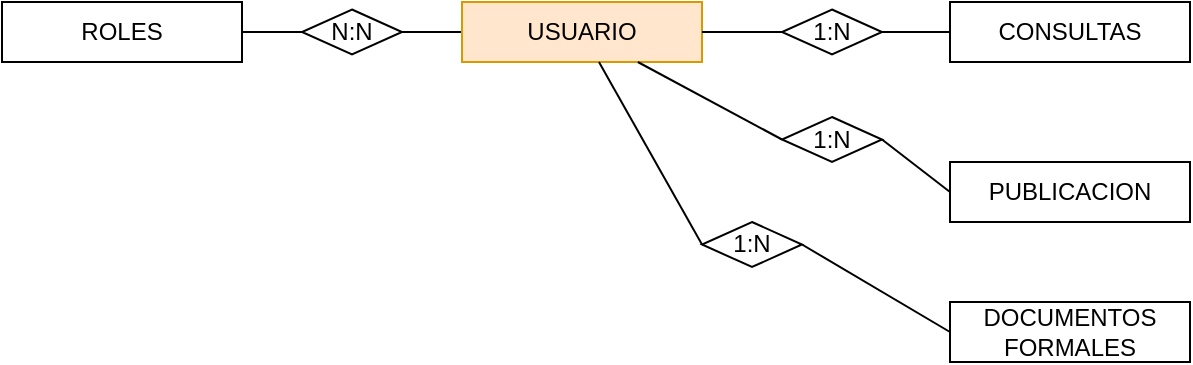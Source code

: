 <mxfile version="28.2.5">
  <diagram name="Página-1" id="g_2L8a4dUFEPVdWc10Bj">
    <mxGraphModel dx="789" dy="428" grid="1" gridSize="10" guides="1" tooltips="1" connect="1" arrows="1" fold="1" page="1" pageScale="1" pageWidth="827" pageHeight="1169" math="0" shadow="0">
      <root>
        <mxCell id="0" />
        <mxCell id="1" parent="0" />
        <mxCell id="0GrJNKZy4xKD9Ew2mGRM-7" style="rounded=0;orthogonalLoop=1;jettySize=auto;html=1;entryX=0;entryY=0.5;entryDx=0;entryDy=0;endArrow=none;endFill=0;exitX=1;exitY=0.5;exitDx=0;exitDy=0;" edge="1" parent="1" source="0GrJNKZy4xKD9Ew2mGRM-10" target="0GrJNKZy4xKD9Ew2mGRM-2">
          <mxGeometry relative="1" as="geometry" />
        </mxCell>
        <mxCell id="0GrJNKZy4xKD9Ew2mGRM-8" style="edgeStyle=none;shape=connector;rounded=0;orthogonalLoop=1;jettySize=auto;html=1;entryX=0;entryY=0.5;entryDx=0;entryDy=0;strokeColor=default;align=center;verticalAlign=middle;fontFamily=Helvetica;fontSize=11;fontColor=default;labelBackgroundColor=default;endArrow=none;endFill=0;exitX=1;exitY=0.5;exitDx=0;exitDy=0;" edge="1" parent="1" source="0GrJNKZy4xKD9Ew2mGRM-9" target="0GrJNKZy4xKD9Ew2mGRM-1">
          <mxGeometry relative="1" as="geometry" />
        </mxCell>
        <mxCell id="0GrJNKZy4xKD9Ew2mGRM-14" style="edgeStyle=none;shape=connector;rounded=0;orthogonalLoop=1;jettySize=auto;html=1;entryX=1;entryY=0.5;entryDx=0;entryDy=0;strokeColor=default;align=center;verticalAlign=middle;fontFamily=Helvetica;fontSize=11;fontColor=default;labelBackgroundColor=default;endArrow=none;endFill=0;" edge="1" parent="1" source="uRhun_1Gw-rtw0TiDXNh-11" target="0GrJNKZy4xKD9Ew2mGRM-13">
          <mxGeometry relative="1" as="geometry" />
        </mxCell>
        <mxCell id="uRhun_1Gw-rtw0TiDXNh-11" value="USUARIO" style="rounded=0;whiteSpace=wrap;html=1;fillColor=#ffe6cc;strokeColor=#d79b00;" parent="1" vertex="1">
          <mxGeometry x="347" y="220" width="120" height="30" as="geometry" />
        </mxCell>
        <mxCell id="uRhun_1Gw-rtw0TiDXNh-12" value="CONSULTAS" style="rounded=0;whiteSpace=wrap;html=1;" parent="1" vertex="1">
          <mxGeometry x="591" y="220" width="120" height="30" as="geometry" />
        </mxCell>
        <mxCell id="uRhun_1Gw-rtw0TiDXNh-14" style="edgeStyle=orthogonalEdgeStyle;rounded=0;orthogonalLoop=1;jettySize=auto;html=1;entryX=0;entryY=0.5;entryDx=0;entryDy=0;endArrow=none;endFill=0;" parent="1" source="uRhun_1Gw-rtw0TiDXNh-13" target="uRhun_1Gw-rtw0TiDXNh-12" edge="1">
          <mxGeometry relative="1" as="geometry" />
        </mxCell>
        <mxCell id="uRhun_1Gw-rtw0TiDXNh-15" style="edgeStyle=orthogonalEdgeStyle;rounded=0;orthogonalLoop=1;jettySize=auto;html=1;entryX=1;entryY=0.5;entryDx=0;entryDy=0;endArrow=none;endFill=0;" parent="1" source="uRhun_1Gw-rtw0TiDXNh-13" target="uRhun_1Gw-rtw0TiDXNh-11" edge="1">
          <mxGeometry relative="1" as="geometry" />
        </mxCell>
        <mxCell id="uRhun_1Gw-rtw0TiDXNh-13" value="1:N" style="shape=rhombus;perimeter=rhombusPerimeter;whiteSpace=wrap;html=1;align=center;" parent="1" vertex="1">
          <mxGeometry x="507" y="223.75" width="50" height="22.5" as="geometry" />
        </mxCell>
        <mxCell id="0GrJNKZy4xKD9Ew2mGRM-1" value="PUBLICACION" style="rounded=0;whiteSpace=wrap;html=1;" vertex="1" parent="1">
          <mxGeometry x="591" y="300" width="120" height="30" as="geometry" />
        </mxCell>
        <mxCell id="0GrJNKZy4xKD9Ew2mGRM-2" value="DOCUMENTOS&lt;div&gt;FORMALES&lt;/div&gt;" style="rounded=0;whiteSpace=wrap;html=1;" vertex="1" parent="1">
          <mxGeometry x="591" y="370" width="120" height="30" as="geometry" />
        </mxCell>
        <mxCell id="0GrJNKZy4xKD9Ew2mGRM-11" value="" style="rounded=0;orthogonalLoop=1;jettySize=auto;html=1;entryX=0;entryY=0.5;entryDx=0;entryDy=0;endArrow=none;endFill=0;" edge="1" parent="1" source="uRhun_1Gw-rtw0TiDXNh-11" target="0GrJNKZy4xKD9Ew2mGRM-10">
          <mxGeometry relative="1" as="geometry">
            <mxPoint x="414" y="250" as="sourcePoint" />
            <mxPoint x="487" y="415" as="targetPoint" />
          </mxGeometry>
        </mxCell>
        <mxCell id="0GrJNKZy4xKD9Ew2mGRM-10" value="1:N" style="shape=rhombus;perimeter=rhombusPerimeter;whiteSpace=wrap;html=1;align=center;" vertex="1" parent="1">
          <mxGeometry x="467" y="330" width="50" height="22.5" as="geometry" />
        </mxCell>
        <mxCell id="0GrJNKZy4xKD9Ew2mGRM-12" value="" style="edgeStyle=none;shape=connector;rounded=0;orthogonalLoop=1;jettySize=auto;html=1;entryX=0;entryY=0.5;entryDx=0;entryDy=0;strokeColor=default;align=center;verticalAlign=middle;fontFamily=Helvetica;fontSize=11;fontColor=default;labelBackgroundColor=default;endArrow=none;endFill=0;" edge="1" parent="1" source="uRhun_1Gw-rtw0TiDXNh-11" target="0GrJNKZy4xKD9Ew2mGRM-9">
          <mxGeometry relative="1" as="geometry">
            <mxPoint x="430" y="250" as="sourcePoint" />
            <mxPoint x="561" y="335" as="targetPoint" />
          </mxGeometry>
        </mxCell>
        <mxCell id="0GrJNKZy4xKD9Ew2mGRM-9" value="1:N" style="shape=rhombus;perimeter=rhombusPerimeter;whiteSpace=wrap;html=1;align=center;" vertex="1" parent="1">
          <mxGeometry x="507" y="277.5" width="50" height="22.5" as="geometry" />
        </mxCell>
        <mxCell id="0GrJNKZy4xKD9Ew2mGRM-13" value="ROLES" style="rounded=0;whiteSpace=wrap;html=1;" vertex="1" parent="1">
          <mxGeometry x="117" y="220" width="120" height="30" as="geometry" />
        </mxCell>
        <mxCell id="0GrJNKZy4xKD9Ew2mGRM-15" value="N:N" style="shape=rhombus;perimeter=rhombusPerimeter;whiteSpace=wrap;html=1;align=center;" vertex="1" parent="1">
          <mxGeometry x="267" y="223.75" width="50" height="22.5" as="geometry" />
        </mxCell>
      </root>
    </mxGraphModel>
  </diagram>
</mxfile>
